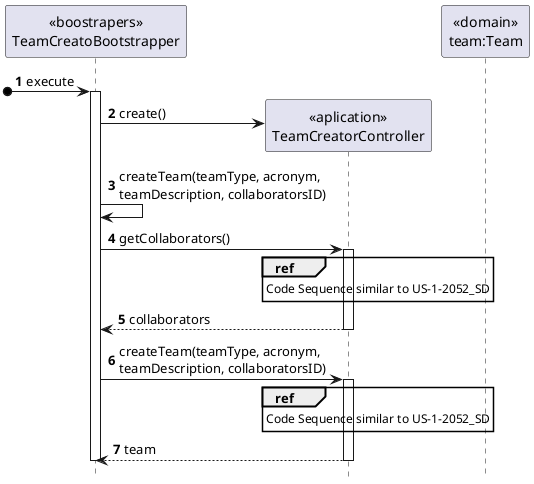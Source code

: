 @startuml
autonumber
hide footbox

participant "<<boostrapers>>\nTeamCreatoBootstrapper" as BOOT
participant "<<aplication>>\nTeamCreatorController" as CTRL
participant "<<domain>>\nteam:Team" as TEAM

[o-> BOOT : execute

activate BOOT
BOOT -> CTRL** : create()

BOOT -> BOOT : createTeam(teamType, acronym,\nteamDescription, collaboratorsID)

BOOT -> CTRL : getCollaborators()
activate CTRL
ref over CTRL
Code Sequence similar to US-1-2052_SD
end ref
CTRL --> BOOT : collaborators
deactivate CTRL

BOOT -> CTRL : createTeam(teamType, acronym,\nteamDescription, collaboratorsID)
activate CTRL
ref over CTRL
Code Sequence similar to US-1-2052_SD
end ref
CTRL --> BOOT : team
deactivate CTRL
deactivate BOOT

@enduml